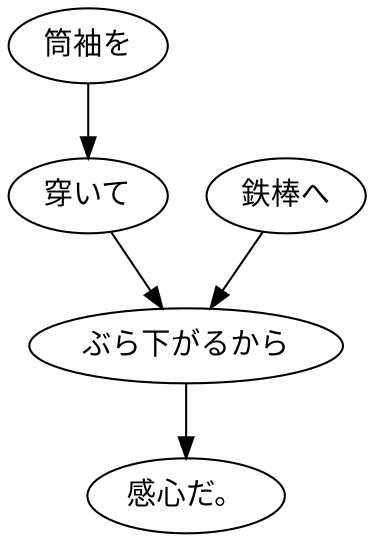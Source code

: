 digraph graph3718 {
	node0 [label="筒袖を"];
	node1 [label="穿いて"];
	node2 [label="鉄棒へ"];
	node3 [label="ぶら下がるから"];
	node4 [label="感心だ。"];
	node0 -> node1;
	node1 -> node3;
	node2 -> node3;
	node3 -> node4;
}
